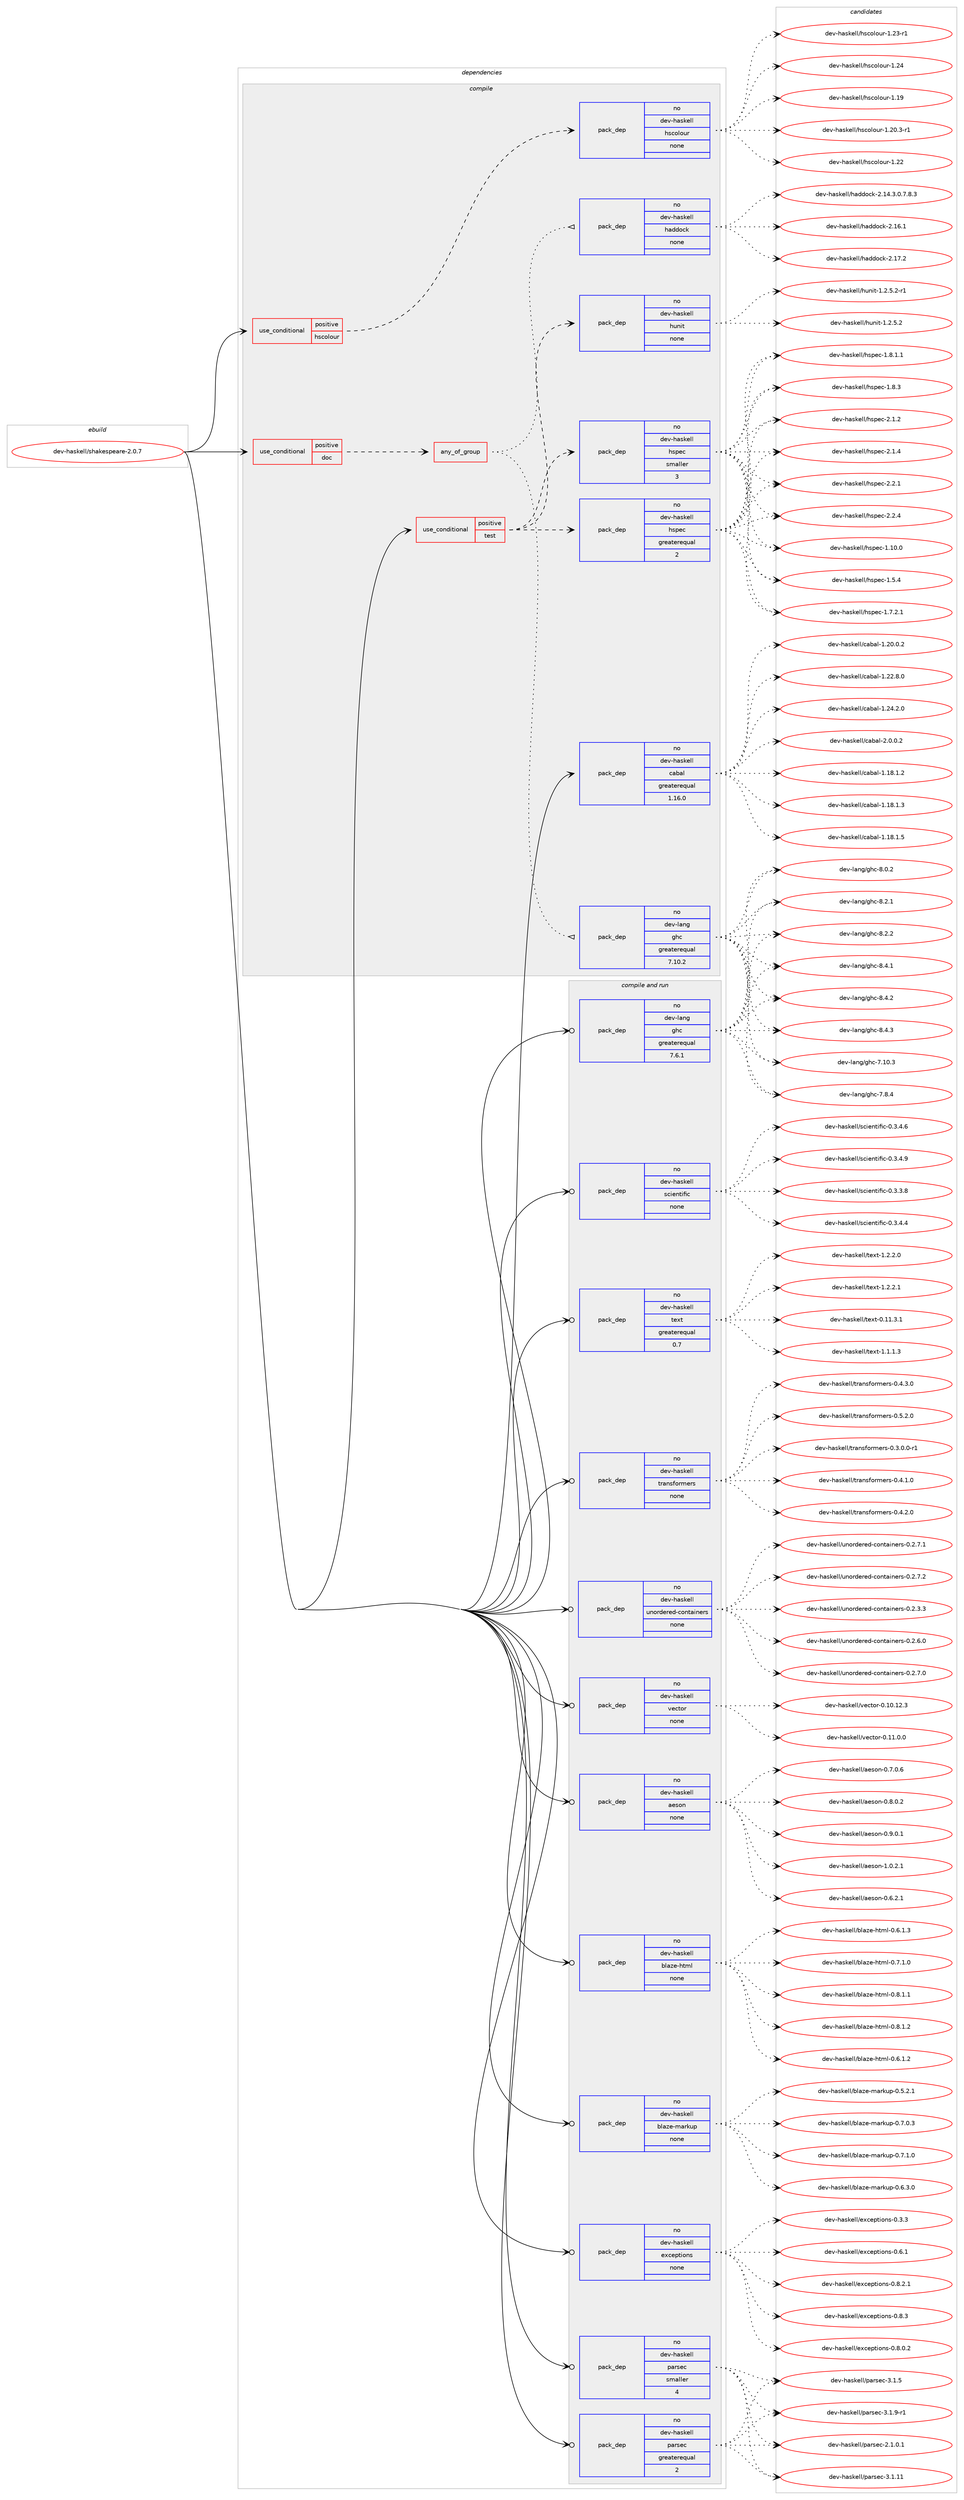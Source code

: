 digraph prolog {

# *************
# Graph options
# *************

newrank=true;
concentrate=true;
compound=true;
graph [rankdir=LR,fontname=Helvetica,fontsize=10,ranksep=1.5];#, ranksep=2.5, nodesep=0.2];
edge  [arrowhead=vee];
node  [fontname=Helvetica,fontsize=10];

# **********
# The ebuild
# **********

subgraph cluster_leftcol {
color=gray;
rank=same;
label=<<i>ebuild</i>>;
id [label="dev-haskell/shakespeare-2.0.7", color=red, width=4, href="../dev-haskell/shakespeare-2.0.7.svg"];
}

# ****************
# The dependencies
# ****************

subgraph cluster_midcol {
color=gray;
label=<<i>dependencies</i>>;
subgraph cluster_compile {
fillcolor="#eeeeee";
style=filled;
label=<<i>compile</i>>;
subgraph cond361370 {
dependency1343491 [label=<<TABLE BORDER="0" CELLBORDER="1" CELLSPACING="0" CELLPADDING="4"><TR><TD ROWSPAN="3" CELLPADDING="10">use_conditional</TD></TR><TR><TD>positive</TD></TR><TR><TD>doc</TD></TR></TABLE>>, shape=none, color=red];
subgraph any21514 {
dependency1343492 [label=<<TABLE BORDER="0" CELLBORDER="1" CELLSPACING="0" CELLPADDING="4"><TR><TD CELLPADDING="10">any_of_group</TD></TR></TABLE>>, shape=none, color=red];subgraph pack960055 {
dependency1343493 [label=<<TABLE BORDER="0" CELLBORDER="1" CELLSPACING="0" CELLPADDING="4" WIDTH="220"><TR><TD ROWSPAN="6" CELLPADDING="30">pack_dep</TD></TR><TR><TD WIDTH="110">no</TD></TR><TR><TD>dev-haskell</TD></TR><TR><TD>haddock</TD></TR><TR><TD>none</TD></TR><TR><TD></TD></TR></TABLE>>, shape=none, color=blue];
}
dependency1343492:e -> dependency1343493:w [weight=20,style="dotted",arrowhead="oinv"];
subgraph pack960056 {
dependency1343494 [label=<<TABLE BORDER="0" CELLBORDER="1" CELLSPACING="0" CELLPADDING="4" WIDTH="220"><TR><TD ROWSPAN="6" CELLPADDING="30">pack_dep</TD></TR><TR><TD WIDTH="110">no</TD></TR><TR><TD>dev-lang</TD></TR><TR><TD>ghc</TD></TR><TR><TD>greaterequal</TD></TR><TR><TD>7.10.2</TD></TR></TABLE>>, shape=none, color=blue];
}
dependency1343492:e -> dependency1343494:w [weight=20,style="dotted",arrowhead="oinv"];
}
dependency1343491:e -> dependency1343492:w [weight=20,style="dashed",arrowhead="vee"];
}
id:e -> dependency1343491:w [weight=20,style="solid",arrowhead="vee"];
subgraph cond361371 {
dependency1343495 [label=<<TABLE BORDER="0" CELLBORDER="1" CELLSPACING="0" CELLPADDING="4"><TR><TD ROWSPAN="3" CELLPADDING="10">use_conditional</TD></TR><TR><TD>positive</TD></TR><TR><TD>hscolour</TD></TR></TABLE>>, shape=none, color=red];
subgraph pack960057 {
dependency1343496 [label=<<TABLE BORDER="0" CELLBORDER="1" CELLSPACING="0" CELLPADDING="4" WIDTH="220"><TR><TD ROWSPAN="6" CELLPADDING="30">pack_dep</TD></TR><TR><TD WIDTH="110">no</TD></TR><TR><TD>dev-haskell</TD></TR><TR><TD>hscolour</TD></TR><TR><TD>none</TD></TR><TR><TD></TD></TR></TABLE>>, shape=none, color=blue];
}
dependency1343495:e -> dependency1343496:w [weight=20,style="dashed",arrowhead="vee"];
}
id:e -> dependency1343495:w [weight=20,style="solid",arrowhead="vee"];
subgraph cond361372 {
dependency1343497 [label=<<TABLE BORDER="0" CELLBORDER="1" CELLSPACING="0" CELLPADDING="4"><TR><TD ROWSPAN="3" CELLPADDING="10">use_conditional</TD></TR><TR><TD>positive</TD></TR><TR><TD>test</TD></TR></TABLE>>, shape=none, color=red];
subgraph pack960058 {
dependency1343498 [label=<<TABLE BORDER="0" CELLBORDER="1" CELLSPACING="0" CELLPADDING="4" WIDTH="220"><TR><TD ROWSPAN="6" CELLPADDING="30">pack_dep</TD></TR><TR><TD WIDTH="110">no</TD></TR><TR><TD>dev-haskell</TD></TR><TR><TD>hspec</TD></TR><TR><TD>greaterequal</TD></TR><TR><TD>2</TD></TR></TABLE>>, shape=none, color=blue];
}
dependency1343497:e -> dependency1343498:w [weight=20,style="dashed",arrowhead="vee"];
subgraph pack960059 {
dependency1343499 [label=<<TABLE BORDER="0" CELLBORDER="1" CELLSPACING="0" CELLPADDING="4" WIDTH="220"><TR><TD ROWSPAN="6" CELLPADDING="30">pack_dep</TD></TR><TR><TD WIDTH="110">no</TD></TR><TR><TD>dev-haskell</TD></TR><TR><TD>hspec</TD></TR><TR><TD>smaller</TD></TR><TR><TD>3</TD></TR></TABLE>>, shape=none, color=blue];
}
dependency1343497:e -> dependency1343499:w [weight=20,style="dashed",arrowhead="vee"];
subgraph pack960060 {
dependency1343500 [label=<<TABLE BORDER="0" CELLBORDER="1" CELLSPACING="0" CELLPADDING="4" WIDTH="220"><TR><TD ROWSPAN="6" CELLPADDING="30">pack_dep</TD></TR><TR><TD WIDTH="110">no</TD></TR><TR><TD>dev-haskell</TD></TR><TR><TD>hunit</TD></TR><TR><TD>none</TD></TR><TR><TD></TD></TR></TABLE>>, shape=none, color=blue];
}
dependency1343497:e -> dependency1343500:w [weight=20,style="dashed",arrowhead="vee"];
}
id:e -> dependency1343497:w [weight=20,style="solid",arrowhead="vee"];
subgraph pack960061 {
dependency1343501 [label=<<TABLE BORDER="0" CELLBORDER="1" CELLSPACING="0" CELLPADDING="4" WIDTH="220"><TR><TD ROWSPAN="6" CELLPADDING="30">pack_dep</TD></TR><TR><TD WIDTH="110">no</TD></TR><TR><TD>dev-haskell</TD></TR><TR><TD>cabal</TD></TR><TR><TD>greaterequal</TD></TR><TR><TD>1.16.0</TD></TR></TABLE>>, shape=none, color=blue];
}
id:e -> dependency1343501:w [weight=20,style="solid",arrowhead="vee"];
}
subgraph cluster_compileandrun {
fillcolor="#eeeeee";
style=filled;
label=<<i>compile and run</i>>;
subgraph pack960062 {
dependency1343502 [label=<<TABLE BORDER="0" CELLBORDER="1" CELLSPACING="0" CELLPADDING="4" WIDTH="220"><TR><TD ROWSPAN="6" CELLPADDING="30">pack_dep</TD></TR><TR><TD WIDTH="110">no</TD></TR><TR><TD>dev-haskell</TD></TR><TR><TD>aeson</TD></TR><TR><TD>none</TD></TR><TR><TD></TD></TR></TABLE>>, shape=none, color=blue];
}
id:e -> dependency1343502:w [weight=20,style="solid",arrowhead="odotvee"];
subgraph pack960063 {
dependency1343503 [label=<<TABLE BORDER="0" CELLBORDER="1" CELLSPACING="0" CELLPADDING="4" WIDTH="220"><TR><TD ROWSPAN="6" CELLPADDING="30">pack_dep</TD></TR><TR><TD WIDTH="110">no</TD></TR><TR><TD>dev-haskell</TD></TR><TR><TD>blaze-html</TD></TR><TR><TD>none</TD></TR><TR><TD></TD></TR></TABLE>>, shape=none, color=blue];
}
id:e -> dependency1343503:w [weight=20,style="solid",arrowhead="odotvee"];
subgraph pack960064 {
dependency1343504 [label=<<TABLE BORDER="0" CELLBORDER="1" CELLSPACING="0" CELLPADDING="4" WIDTH="220"><TR><TD ROWSPAN="6" CELLPADDING="30">pack_dep</TD></TR><TR><TD WIDTH="110">no</TD></TR><TR><TD>dev-haskell</TD></TR><TR><TD>blaze-markup</TD></TR><TR><TD>none</TD></TR><TR><TD></TD></TR></TABLE>>, shape=none, color=blue];
}
id:e -> dependency1343504:w [weight=20,style="solid",arrowhead="odotvee"];
subgraph pack960065 {
dependency1343505 [label=<<TABLE BORDER="0" CELLBORDER="1" CELLSPACING="0" CELLPADDING="4" WIDTH="220"><TR><TD ROWSPAN="6" CELLPADDING="30">pack_dep</TD></TR><TR><TD WIDTH="110">no</TD></TR><TR><TD>dev-haskell</TD></TR><TR><TD>exceptions</TD></TR><TR><TD>none</TD></TR><TR><TD></TD></TR></TABLE>>, shape=none, color=blue];
}
id:e -> dependency1343505:w [weight=20,style="solid",arrowhead="odotvee"];
subgraph pack960066 {
dependency1343506 [label=<<TABLE BORDER="0" CELLBORDER="1" CELLSPACING="0" CELLPADDING="4" WIDTH="220"><TR><TD ROWSPAN="6" CELLPADDING="30">pack_dep</TD></TR><TR><TD WIDTH="110">no</TD></TR><TR><TD>dev-haskell</TD></TR><TR><TD>parsec</TD></TR><TR><TD>greaterequal</TD></TR><TR><TD>2</TD></TR></TABLE>>, shape=none, color=blue];
}
id:e -> dependency1343506:w [weight=20,style="solid",arrowhead="odotvee"];
subgraph pack960067 {
dependency1343507 [label=<<TABLE BORDER="0" CELLBORDER="1" CELLSPACING="0" CELLPADDING="4" WIDTH="220"><TR><TD ROWSPAN="6" CELLPADDING="30">pack_dep</TD></TR><TR><TD WIDTH="110">no</TD></TR><TR><TD>dev-haskell</TD></TR><TR><TD>parsec</TD></TR><TR><TD>smaller</TD></TR><TR><TD>4</TD></TR></TABLE>>, shape=none, color=blue];
}
id:e -> dependency1343507:w [weight=20,style="solid",arrowhead="odotvee"];
subgraph pack960068 {
dependency1343508 [label=<<TABLE BORDER="0" CELLBORDER="1" CELLSPACING="0" CELLPADDING="4" WIDTH="220"><TR><TD ROWSPAN="6" CELLPADDING="30">pack_dep</TD></TR><TR><TD WIDTH="110">no</TD></TR><TR><TD>dev-haskell</TD></TR><TR><TD>scientific</TD></TR><TR><TD>none</TD></TR><TR><TD></TD></TR></TABLE>>, shape=none, color=blue];
}
id:e -> dependency1343508:w [weight=20,style="solid",arrowhead="odotvee"];
subgraph pack960069 {
dependency1343509 [label=<<TABLE BORDER="0" CELLBORDER="1" CELLSPACING="0" CELLPADDING="4" WIDTH="220"><TR><TD ROWSPAN="6" CELLPADDING="30">pack_dep</TD></TR><TR><TD WIDTH="110">no</TD></TR><TR><TD>dev-haskell</TD></TR><TR><TD>text</TD></TR><TR><TD>greaterequal</TD></TR><TR><TD>0.7</TD></TR></TABLE>>, shape=none, color=blue];
}
id:e -> dependency1343509:w [weight=20,style="solid",arrowhead="odotvee"];
subgraph pack960070 {
dependency1343510 [label=<<TABLE BORDER="0" CELLBORDER="1" CELLSPACING="0" CELLPADDING="4" WIDTH="220"><TR><TD ROWSPAN="6" CELLPADDING="30">pack_dep</TD></TR><TR><TD WIDTH="110">no</TD></TR><TR><TD>dev-haskell</TD></TR><TR><TD>transformers</TD></TR><TR><TD>none</TD></TR><TR><TD></TD></TR></TABLE>>, shape=none, color=blue];
}
id:e -> dependency1343510:w [weight=20,style="solid",arrowhead="odotvee"];
subgraph pack960071 {
dependency1343511 [label=<<TABLE BORDER="0" CELLBORDER="1" CELLSPACING="0" CELLPADDING="4" WIDTH="220"><TR><TD ROWSPAN="6" CELLPADDING="30">pack_dep</TD></TR><TR><TD WIDTH="110">no</TD></TR><TR><TD>dev-haskell</TD></TR><TR><TD>unordered-containers</TD></TR><TR><TD>none</TD></TR><TR><TD></TD></TR></TABLE>>, shape=none, color=blue];
}
id:e -> dependency1343511:w [weight=20,style="solid",arrowhead="odotvee"];
subgraph pack960072 {
dependency1343512 [label=<<TABLE BORDER="0" CELLBORDER="1" CELLSPACING="0" CELLPADDING="4" WIDTH="220"><TR><TD ROWSPAN="6" CELLPADDING="30">pack_dep</TD></TR><TR><TD WIDTH="110">no</TD></TR><TR><TD>dev-haskell</TD></TR><TR><TD>vector</TD></TR><TR><TD>none</TD></TR><TR><TD></TD></TR></TABLE>>, shape=none, color=blue];
}
id:e -> dependency1343512:w [weight=20,style="solid",arrowhead="odotvee"];
subgraph pack960073 {
dependency1343513 [label=<<TABLE BORDER="0" CELLBORDER="1" CELLSPACING="0" CELLPADDING="4" WIDTH="220"><TR><TD ROWSPAN="6" CELLPADDING="30">pack_dep</TD></TR><TR><TD WIDTH="110">no</TD></TR><TR><TD>dev-lang</TD></TR><TR><TD>ghc</TD></TR><TR><TD>greaterequal</TD></TR><TR><TD>7.6.1</TD></TR></TABLE>>, shape=none, color=blue];
}
id:e -> dependency1343513:w [weight=20,style="solid",arrowhead="odotvee"];
}
subgraph cluster_run {
fillcolor="#eeeeee";
style=filled;
label=<<i>run</i>>;
}
}

# **************
# The candidates
# **************

subgraph cluster_choices {
rank=same;
color=gray;
label=<<i>candidates</i>>;

subgraph choice960055 {
color=black;
nodesep=1;
choice1001011184510497115107101108108471049710010011199107455046495246514648465546564651 [label="dev-haskell/haddock-2.14.3.0.7.8.3", color=red, width=4,href="../dev-haskell/haddock-2.14.3.0.7.8.3.svg"];
choice100101118451049711510710110810847104971001001119910745504649544649 [label="dev-haskell/haddock-2.16.1", color=red, width=4,href="../dev-haskell/haddock-2.16.1.svg"];
choice100101118451049711510710110810847104971001001119910745504649554650 [label="dev-haskell/haddock-2.17.2", color=red, width=4,href="../dev-haskell/haddock-2.17.2.svg"];
dependency1343493:e -> choice1001011184510497115107101108108471049710010011199107455046495246514648465546564651:w [style=dotted,weight="100"];
dependency1343493:e -> choice100101118451049711510710110810847104971001001119910745504649544649:w [style=dotted,weight="100"];
dependency1343493:e -> choice100101118451049711510710110810847104971001001119910745504649554650:w [style=dotted,weight="100"];
}
subgraph choice960056 {
color=black;
nodesep=1;
choice1001011184510897110103471031049945554649484651 [label="dev-lang/ghc-7.10.3", color=red, width=4,href="../dev-lang/ghc-7.10.3.svg"];
choice10010111845108971101034710310499455546564652 [label="dev-lang/ghc-7.8.4", color=red, width=4,href="../dev-lang/ghc-7.8.4.svg"];
choice10010111845108971101034710310499455646484650 [label="dev-lang/ghc-8.0.2", color=red, width=4,href="../dev-lang/ghc-8.0.2.svg"];
choice10010111845108971101034710310499455646504649 [label="dev-lang/ghc-8.2.1", color=red, width=4,href="../dev-lang/ghc-8.2.1.svg"];
choice10010111845108971101034710310499455646504650 [label="dev-lang/ghc-8.2.2", color=red, width=4,href="../dev-lang/ghc-8.2.2.svg"];
choice10010111845108971101034710310499455646524649 [label="dev-lang/ghc-8.4.1", color=red, width=4,href="../dev-lang/ghc-8.4.1.svg"];
choice10010111845108971101034710310499455646524650 [label="dev-lang/ghc-8.4.2", color=red, width=4,href="../dev-lang/ghc-8.4.2.svg"];
choice10010111845108971101034710310499455646524651 [label="dev-lang/ghc-8.4.3", color=red, width=4,href="../dev-lang/ghc-8.4.3.svg"];
dependency1343494:e -> choice1001011184510897110103471031049945554649484651:w [style=dotted,weight="100"];
dependency1343494:e -> choice10010111845108971101034710310499455546564652:w [style=dotted,weight="100"];
dependency1343494:e -> choice10010111845108971101034710310499455646484650:w [style=dotted,weight="100"];
dependency1343494:e -> choice10010111845108971101034710310499455646504649:w [style=dotted,weight="100"];
dependency1343494:e -> choice10010111845108971101034710310499455646504650:w [style=dotted,weight="100"];
dependency1343494:e -> choice10010111845108971101034710310499455646524649:w [style=dotted,weight="100"];
dependency1343494:e -> choice10010111845108971101034710310499455646524650:w [style=dotted,weight="100"];
dependency1343494:e -> choice10010111845108971101034710310499455646524651:w [style=dotted,weight="100"];
}
subgraph choice960057 {
color=black;
nodesep=1;
choice100101118451049711510710110810847104115991111081111171144549464957 [label="dev-haskell/hscolour-1.19", color=red, width=4,href="../dev-haskell/hscolour-1.19.svg"];
choice10010111845104971151071011081084710411599111108111117114454946504846514511449 [label="dev-haskell/hscolour-1.20.3-r1", color=red, width=4,href="../dev-haskell/hscolour-1.20.3-r1.svg"];
choice100101118451049711510710110810847104115991111081111171144549465050 [label="dev-haskell/hscolour-1.22", color=red, width=4,href="../dev-haskell/hscolour-1.22.svg"];
choice1001011184510497115107101108108471041159911110811111711445494650514511449 [label="dev-haskell/hscolour-1.23-r1", color=red, width=4,href="../dev-haskell/hscolour-1.23-r1.svg"];
choice100101118451049711510710110810847104115991111081111171144549465052 [label="dev-haskell/hscolour-1.24", color=red, width=4,href="../dev-haskell/hscolour-1.24.svg"];
dependency1343496:e -> choice100101118451049711510710110810847104115991111081111171144549464957:w [style=dotted,weight="100"];
dependency1343496:e -> choice10010111845104971151071011081084710411599111108111117114454946504846514511449:w [style=dotted,weight="100"];
dependency1343496:e -> choice100101118451049711510710110810847104115991111081111171144549465050:w [style=dotted,weight="100"];
dependency1343496:e -> choice1001011184510497115107101108108471041159911110811111711445494650514511449:w [style=dotted,weight="100"];
dependency1343496:e -> choice100101118451049711510710110810847104115991111081111171144549465052:w [style=dotted,weight="100"];
}
subgraph choice960058 {
color=black;
nodesep=1;
choice1001011184510497115107101108108471041151121019945494649484648 [label="dev-haskell/hspec-1.10.0", color=red, width=4,href="../dev-haskell/hspec-1.10.0.svg"];
choice10010111845104971151071011081084710411511210199454946534652 [label="dev-haskell/hspec-1.5.4", color=red, width=4,href="../dev-haskell/hspec-1.5.4.svg"];
choice100101118451049711510710110810847104115112101994549465546504649 [label="dev-haskell/hspec-1.7.2.1", color=red, width=4,href="../dev-haskell/hspec-1.7.2.1.svg"];
choice100101118451049711510710110810847104115112101994549465646494649 [label="dev-haskell/hspec-1.8.1.1", color=red, width=4,href="../dev-haskell/hspec-1.8.1.1.svg"];
choice10010111845104971151071011081084710411511210199454946564651 [label="dev-haskell/hspec-1.8.3", color=red, width=4,href="../dev-haskell/hspec-1.8.3.svg"];
choice10010111845104971151071011081084710411511210199455046494650 [label="dev-haskell/hspec-2.1.2", color=red, width=4,href="../dev-haskell/hspec-2.1.2.svg"];
choice10010111845104971151071011081084710411511210199455046494652 [label="dev-haskell/hspec-2.1.4", color=red, width=4,href="../dev-haskell/hspec-2.1.4.svg"];
choice10010111845104971151071011081084710411511210199455046504649 [label="dev-haskell/hspec-2.2.1", color=red, width=4,href="../dev-haskell/hspec-2.2.1.svg"];
choice10010111845104971151071011081084710411511210199455046504652 [label="dev-haskell/hspec-2.2.4", color=red, width=4,href="../dev-haskell/hspec-2.2.4.svg"];
dependency1343498:e -> choice1001011184510497115107101108108471041151121019945494649484648:w [style=dotted,weight="100"];
dependency1343498:e -> choice10010111845104971151071011081084710411511210199454946534652:w [style=dotted,weight="100"];
dependency1343498:e -> choice100101118451049711510710110810847104115112101994549465546504649:w [style=dotted,weight="100"];
dependency1343498:e -> choice100101118451049711510710110810847104115112101994549465646494649:w [style=dotted,weight="100"];
dependency1343498:e -> choice10010111845104971151071011081084710411511210199454946564651:w [style=dotted,weight="100"];
dependency1343498:e -> choice10010111845104971151071011081084710411511210199455046494650:w [style=dotted,weight="100"];
dependency1343498:e -> choice10010111845104971151071011081084710411511210199455046494652:w [style=dotted,weight="100"];
dependency1343498:e -> choice10010111845104971151071011081084710411511210199455046504649:w [style=dotted,weight="100"];
dependency1343498:e -> choice10010111845104971151071011081084710411511210199455046504652:w [style=dotted,weight="100"];
}
subgraph choice960059 {
color=black;
nodesep=1;
choice1001011184510497115107101108108471041151121019945494649484648 [label="dev-haskell/hspec-1.10.0", color=red, width=4,href="../dev-haskell/hspec-1.10.0.svg"];
choice10010111845104971151071011081084710411511210199454946534652 [label="dev-haskell/hspec-1.5.4", color=red, width=4,href="../dev-haskell/hspec-1.5.4.svg"];
choice100101118451049711510710110810847104115112101994549465546504649 [label="dev-haskell/hspec-1.7.2.1", color=red, width=4,href="../dev-haskell/hspec-1.7.2.1.svg"];
choice100101118451049711510710110810847104115112101994549465646494649 [label="dev-haskell/hspec-1.8.1.1", color=red, width=4,href="../dev-haskell/hspec-1.8.1.1.svg"];
choice10010111845104971151071011081084710411511210199454946564651 [label="dev-haskell/hspec-1.8.3", color=red, width=4,href="../dev-haskell/hspec-1.8.3.svg"];
choice10010111845104971151071011081084710411511210199455046494650 [label="dev-haskell/hspec-2.1.2", color=red, width=4,href="../dev-haskell/hspec-2.1.2.svg"];
choice10010111845104971151071011081084710411511210199455046494652 [label="dev-haskell/hspec-2.1.4", color=red, width=4,href="../dev-haskell/hspec-2.1.4.svg"];
choice10010111845104971151071011081084710411511210199455046504649 [label="dev-haskell/hspec-2.2.1", color=red, width=4,href="../dev-haskell/hspec-2.2.1.svg"];
choice10010111845104971151071011081084710411511210199455046504652 [label="dev-haskell/hspec-2.2.4", color=red, width=4,href="../dev-haskell/hspec-2.2.4.svg"];
dependency1343499:e -> choice1001011184510497115107101108108471041151121019945494649484648:w [style=dotted,weight="100"];
dependency1343499:e -> choice10010111845104971151071011081084710411511210199454946534652:w [style=dotted,weight="100"];
dependency1343499:e -> choice100101118451049711510710110810847104115112101994549465546504649:w [style=dotted,weight="100"];
dependency1343499:e -> choice100101118451049711510710110810847104115112101994549465646494649:w [style=dotted,weight="100"];
dependency1343499:e -> choice10010111845104971151071011081084710411511210199454946564651:w [style=dotted,weight="100"];
dependency1343499:e -> choice10010111845104971151071011081084710411511210199455046494650:w [style=dotted,weight="100"];
dependency1343499:e -> choice10010111845104971151071011081084710411511210199455046494652:w [style=dotted,weight="100"];
dependency1343499:e -> choice10010111845104971151071011081084710411511210199455046504649:w [style=dotted,weight="100"];
dependency1343499:e -> choice10010111845104971151071011081084710411511210199455046504652:w [style=dotted,weight="100"];
}
subgraph choice960060 {
color=black;
nodesep=1;
choice1001011184510497115107101108108471041171101051164549465046534650 [label="dev-haskell/hunit-1.2.5.2", color=red, width=4,href="../dev-haskell/hunit-1.2.5.2.svg"];
choice10010111845104971151071011081084710411711010511645494650465346504511449 [label="dev-haskell/hunit-1.2.5.2-r1", color=red, width=4,href="../dev-haskell/hunit-1.2.5.2-r1.svg"];
dependency1343500:e -> choice1001011184510497115107101108108471041171101051164549465046534650:w [style=dotted,weight="100"];
dependency1343500:e -> choice10010111845104971151071011081084710411711010511645494650465346504511449:w [style=dotted,weight="100"];
}
subgraph choice960061 {
color=black;
nodesep=1;
choice10010111845104971151071011081084799979897108454946495646494650 [label="dev-haskell/cabal-1.18.1.2", color=red, width=4,href="../dev-haskell/cabal-1.18.1.2.svg"];
choice10010111845104971151071011081084799979897108454946495646494651 [label="dev-haskell/cabal-1.18.1.3", color=red, width=4,href="../dev-haskell/cabal-1.18.1.3.svg"];
choice10010111845104971151071011081084799979897108454946495646494653 [label="dev-haskell/cabal-1.18.1.5", color=red, width=4,href="../dev-haskell/cabal-1.18.1.5.svg"];
choice10010111845104971151071011081084799979897108454946504846484650 [label="dev-haskell/cabal-1.20.0.2", color=red, width=4,href="../dev-haskell/cabal-1.20.0.2.svg"];
choice10010111845104971151071011081084799979897108454946505046564648 [label="dev-haskell/cabal-1.22.8.0", color=red, width=4,href="../dev-haskell/cabal-1.22.8.0.svg"];
choice10010111845104971151071011081084799979897108454946505246504648 [label="dev-haskell/cabal-1.24.2.0", color=red, width=4,href="../dev-haskell/cabal-1.24.2.0.svg"];
choice100101118451049711510710110810847999798971084550464846484650 [label="dev-haskell/cabal-2.0.0.2", color=red, width=4,href="../dev-haskell/cabal-2.0.0.2.svg"];
dependency1343501:e -> choice10010111845104971151071011081084799979897108454946495646494650:w [style=dotted,weight="100"];
dependency1343501:e -> choice10010111845104971151071011081084799979897108454946495646494651:w [style=dotted,weight="100"];
dependency1343501:e -> choice10010111845104971151071011081084799979897108454946495646494653:w [style=dotted,weight="100"];
dependency1343501:e -> choice10010111845104971151071011081084799979897108454946504846484650:w [style=dotted,weight="100"];
dependency1343501:e -> choice10010111845104971151071011081084799979897108454946505046564648:w [style=dotted,weight="100"];
dependency1343501:e -> choice10010111845104971151071011081084799979897108454946505246504648:w [style=dotted,weight="100"];
dependency1343501:e -> choice100101118451049711510710110810847999798971084550464846484650:w [style=dotted,weight="100"];
}
subgraph choice960062 {
color=black;
nodesep=1;
choice100101118451049711510710110810847971011151111104548465446504649 [label="dev-haskell/aeson-0.6.2.1", color=red, width=4,href="../dev-haskell/aeson-0.6.2.1.svg"];
choice100101118451049711510710110810847971011151111104548465546484654 [label="dev-haskell/aeson-0.7.0.6", color=red, width=4,href="../dev-haskell/aeson-0.7.0.6.svg"];
choice100101118451049711510710110810847971011151111104548465646484650 [label="dev-haskell/aeson-0.8.0.2", color=red, width=4,href="../dev-haskell/aeson-0.8.0.2.svg"];
choice100101118451049711510710110810847971011151111104548465746484649 [label="dev-haskell/aeson-0.9.0.1", color=red, width=4,href="../dev-haskell/aeson-0.9.0.1.svg"];
choice100101118451049711510710110810847971011151111104549464846504649 [label="dev-haskell/aeson-1.0.2.1", color=red, width=4,href="../dev-haskell/aeson-1.0.2.1.svg"];
dependency1343502:e -> choice100101118451049711510710110810847971011151111104548465446504649:w [style=dotted,weight="100"];
dependency1343502:e -> choice100101118451049711510710110810847971011151111104548465546484654:w [style=dotted,weight="100"];
dependency1343502:e -> choice100101118451049711510710110810847971011151111104548465646484650:w [style=dotted,weight="100"];
dependency1343502:e -> choice100101118451049711510710110810847971011151111104548465746484649:w [style=dotted,weight="100"];
dependency1343502:e -> choice100101118451049711510710110810847971011151111104549464846504649:w [style=dotted,weight="100"];
}
subgraph choice960063 {
color=black;
nodesep=1;
choice1001011184510497115107101108108479810897122101451041161091084548465446494650 [label="dev-haskell/blaze-html-0.6.1.2", color=red, width=4,href="../dev-haskell/blaze-html-0.6.1.2.svg"];
choice1001011184510497115107101108108479810897122101451041161091084548465446494651 [label="dev-haskell/blaze-html-0.6.1.3", color=red, width=4,href="../dev-haskell/blaze-html-0.6.1.3.svg"];
choice1001011184510497115107101108108479810897122101451041161091084548465546494648 [label="dev-haskell/blaze-html-0.7.1.0", color=red, width=4,href="../dev-haskell/blaze-html-0.7.1.0.svg"];
choice1001011184510497115107101108108479810897122101451041161091084548465646494649 [label="dev-haskell/blaze-html-0.8.1.1", color=red, width=4,href="../dev-haskell/blaze-html-0.8.1.1.svg"];
choice1001011184510497115107101108108479810897122101451041161091084548465646494650 [label="dev-haskell/blaze-html-0.8.1.2", color=red, width=4,href="../dev-haskell/blaze-html-0.8.1.2.svg"];
dependency1343503:e -> choice1001011184510497115107101108108479810897122101451041161091084548465446494650:w [style=dotted,weight="100"];
dependency1343503:e -> choice1001011184510497115107101108108479810897122101451041161091084548465446494651:w [style=dotted,weight="100"];
dependency1343503:e -> choice1001011184510497115107101108108479810897122101451041161091084548465546494648:w [style=dotted,weight="100"];
dependency1343503:e -> choice1001011184510497115107101108108479810897122101451041161091084548465646494649:w [style=dotted,weight="100"];
dependency1343503:e -> choice1001011184510497115107101108108479810897122101451041161091084548465646494650:w [style=dotted,weight="100"];
}
subgraph choice960064 {
color=black;
nodesep=1;
choice100101118451049711510710110810847981089712210145109971141071171124548465346504649 [label="dev-haskell/blaze-markup-0.5.2.1", color=red, width=4,href="../dev-haskell/blaze-markup-0.5.2.1.svg"];
choice100101118451049711510710110810847981089712210145109971141071171124548465446514648 [label="dev-haskell/blaze-markup-0.6.3.0", color=red, width=4,href="../dev-haskell/blaze-markup-0.6.3.0.svg"];
choice100101118451049711510710110810847981089712210145109971141071171124548465546484651 [label="dev-haskell/blaze-markup-0.7.0.3", color=red, width=4,href="../dev-haskell/blaze-markup-0.7.0.3.svg"];
choice100101118451049711510710110810847981089712210145109971141071171124548465546494648 [label="dev-haskell/blaze-markup-0.7.1.0", color=red, width=4,href="../dev-haskell/blaze-markup-0.7.1.0.svg"];
dependency1343504:e -> choice100101118451049711510710110810847981089712210145109971141071171124548465346504649:w [style=dotted,weight="100"];
dependency1343504:e -> choice100101118451049711510710110810847981089712210145109971141071171124548465446514648:w [style=dotted,weight="100"];
dependency1343504:e -> choice100101118451049711510710110810847981089712210145109971141071171124548465546484651:w [style=dotted,weight="100"];
dependency1343504:e -> choice100101118451049711510710110810847981089712210145109971141071171124548465546494648:w [style=dotted,weight="100"];
}
subgraph choice960065 {
color=black;
nodesep=1;
choice10010111845104971151071011081084710112099101112116105111110115454846514651 [label="dev-haskell/exceptions-0.3.3", color=red, width=4,href="../dev-haskell/exceptions-0.3.3.svg"];
choice10010111845104971151071011081084710112099101112116105111110115454846544649 [label="dev-haskell/exceptions-0.6.1", color=red, width=4,href="../dev-haskell/exceptions-0.6.1.svg"];
choice100101118451049711510710110810847101120991011121161051111101154548465646484650 [label="dev-haskell/exceptions-0.8.0.2", color=red, width=4,href="../dev-haskell/exceptions-0.8.0.2.svg"];
choice100101118451049711510710110810847101120991011121161051111101154548465646504649 [label="dev-haskell/exceptions-0.8.2.1", color=red, width=4,href="../dev-haskell/exceptions-0.8.2.1.svg"];
choice10010111845104971151071011081084710112099101112116105111110115454846564651 [label="dev-haskell/exceptions-0.8.3", color=red, width=4,href="../dev-haskell/exceptions-0.8.3.svg"];
dependency1343505:e -> choice10010111845104971151071011081084710112099101112116105111110115454846514651:w [style=dotted,weight="100"];
dependency1343505:e -> choice10010111845104971151071011081084710112099101112116105111110115454846544649:w [style=dotted,weight="100"];
dependency1343505:e -> choice100101118451049711510710110810847101120991011121161051111101154548465646484650:w [style=dotted,weight="100"];
dependency1343505:e -> choice100101118451049711510710110810847101120991011121161051111101154548465646504649:w [style=dotted,weight="100"];
dependency1343505:e -> choice10010111845104971151071011081084710112099101112116105111110115454846564651:w [style=dotted,weight="100"];
}
subgraph choice960066 {
color=black;
nodesep=1;
choice10010111845104971151071011081084711297114115101994550464946484649 [label="dev-haskell/parsec-2.1.0.1", color=red, width=4,href="../dev-haskell/parsec-2.1.0.1.svg"];
choice100101118451049711510710110810847112971141151019945514649464949 [label="dev-haskell/parsec-3.1.11", color=red, width=4,href="../dev-haskell/parsec-3.1.11.svg"];
choice1001011184510497115107101108108471129711411510199455146494653 [label="dev-haskell/parsec-3.1.5", color=red, width=4,href="../dev-haskell/parsec-3.1.5.svg"];
choice10010111845104971151071011081084711297114115101994551464946574511449 [label="dev-haskell/parsec-3.1.9-r1", color=red, width=4,href="../dev-haskell/parsec-3.1.9-r1.svg"];
dependency1343506:e -> choice10010111845104971151071011081084711297114115101994550464946484649:w [style=dotted,weight="100"];
dependency1343506:e -> choice100101118451049711510710110810847112971141151019945514649464949:w [style=dotted,weight="100"];
dependency1343506:e -> choice1001011184510497115107101108108471129711411510199455146494653:w [style=dotted,weight="100"];
dependency1343506:e -> choice10010111845104971151071011081084711297114115101994551464946574511449:w [style=dotted,weight="100"];
}
subgraph choice960067 {
color=black;
nodesep=1;
choice10010111845104971151071011081084711297114115101994550464946484649 [label="dev-haskell/parsec-2.1.0.1", color=red, width=4,href="../dev-haskell/parsec-2.1.0.1.svg"];
choice100101118451049711510710110810847112971141151019945514649464949 [label="dev-haskell/parsec-3.1.11", color=red, width=4,href="../dev-haskell/parsec-3.1.11.svg"];
choice1001011184510497115107101108108471129711411510199455146494653 [label="dev-haskell/parsec-3.1.5", color=red, width=4,href="../dev-haskell/parsec-3.1.5.svg"];
choice10010111845104971151071011081084711297114115101994551464946574511449 [label="dev-haskell/parsec-3.1.9-r1", color=red, width=4,href="../dev-haskell/parsec-3.1.9-r1.svg"];
dependency1343507:e -> choice10010111845104971151071011081084711297114115101994550464946484649:w [style=dotted,weight="100"];
dependency1343507:e -> choice100101118451049711510710110810847112971141151019945514649464949:w [style=dotted,weight="100"];
dependency1343507:e -> choice1001011184510497115107101108108471129711411510199455146494653:w [style=dotted,weight="100"];
dependency1343507:e -> choice10010111845104971151071011081084711297114115101994551464946574511449:w [style=dotted,weight="100"];
}
subgraph choice960068 {
color=black;
nodesep=1;
choice10010111845104971151071011081084711599105101110116105102105994548465146514656 [label="dev-haskell/scientific-0.3.3.8", color=red, width=4,href="../dev-haskell/scientific-0.3.3.8.svg"];
choice10010111845104971151071011081084711599105101110116105102105994548465146524652 [label="dev-haskell/scientific-0.3.4.4", color=red, width=4,href="../dev-haskell/scientific-0.3.4.4.svg"];
choice10010111845104971151071011081084711599105101110116105102105994548465146524654 [label="dev-haskell/scientific-0.3.4.6", color=red, width=4,href="../dev-haskell/scientific-0.3.4.6.svg"];
choice10010111845104971151071011081084711599105101110116105102105994548465146524657 [label="dev-haskell/scientific-0.3.4.9", color=red, width=4,href="../dev-haskell/scientific-0.3.4.9.svg"];
dependency1343508:e -> choice10010111845104971151071011081084711599105101110116105102105994548465146514656:w [style=dotted,weight="100"];
dependency1343508:e -> choice10010111845104971151071011081084711599105101110116105102105994548465146524652:w [style=dotted,weight="100"];
dependency1343508:e -> choice10010111845104971151071011081084711599105101110116105102105994548465146524654:w [style=dotted,weight="100"];
dependency1343508:e -> choice10010111845104971151071011081084711599105101110116105102105994548465146524657:w [style=dotted,weight="100"];
}
subgraph choice960069 {
color=black;
nodesep=1;
choice100101118451049711510710110810847116101120116454846494946514649 [label="dev-haskell/text-0.11.3.1", color=red, width=4,href="../dev-haskell/text-0.11.3.1.svg"];
choice1001011184510497115107101108108471161011201164549464946494651 [label="dev-haskell/text-1.1.1.3", color=red, width=4,href="../dev-haskell/text-1.1.1.3.svg"];
choice1001011184510497115107101108108471161011201164549465046504648 [label="dev-haskell/text-1.2.2.0", color=red, width=4,href="../dev-haskell/text-1.2.2.0.svg"];
choice1001011184510497115107101108108471161011201164549465046504649 [label="dev-haskell/text-1.2.2.1", color=red, width=4,href="../dev-haskell/text-1.2.2.1.svg"];
dependency1343509:e -> choice100101118451049711510710110810847116101120116454846494946514649:w [style=dotted,weight="100"];
dependency1343509:e -> choice1001011184510497115107101108108471161011201164549464946494651:w [style=dotted,weight="100"];
dependency1343509:e -> choice1001011184510497115107101108108471161011201164549465046504648:w [style=dotted,weight="100"];
dependency1343509:e -> choice1001011184510497115107101108108471161011201164549465046504649:w [style=dotted,weight="100"];
}
subgraph choice960070 {
color=black;
nodesep=1;
choice1001011184510497115107101108108471161149711011510211111410910111411545484651464846484511449 [label="dev-haskell/transformers-0.3.0.0-r1", color=red, width=4,href="../dev-haskell/transformers-0.3.0.0-r1.svg"];
choice100101118451049711510710110810847116114971101151021111141091011141154548465246494648 [label="dev-haskell/transformers-0.4.1.0", color=red, width=4,href="../dev-haskell/transformers-0.4.1.0.svg"];
choice100101118451049711510710110810847116114971101151021111141091011141154548465246504648 [label="dev-haskell/transformers-0.4.2.0", color=red, width=4,href="../dev-haskell/transformers-0.4.2.0.svg"];
choice100101118451049711510710110810847116114971101151021111141091011141154548465246514648 [label="dev-haskell/transformers-0.4.3.0", color=red, width=4,href="../dev-haskell/transformers-0.4.3.0.svg"];
choice100101118451049711510710110810847116114971101151021111141091011141154548465346504648 [label="dev-haskell/transformers-0.5.2.0", color=red, width=4,href="../dev-haskell/transformers-0.5.2.0.svg"];
dependency1343510:e -> choice1001011184510497115107101108108471161149711011510211111410910111411545484651464846484511449:w [style=dotted,weight="100"];
dependency1343510:e -> choice100101118451049711510710110810847116114971101151021111141091011141154548465246494648:w [style=dotted,weight="100"];
dependency1343510:e -> choice100101118451049711510710110810847116114971101151021111141091011141154548465246504648:w [style=dotted,weight="100"];
dependency1343510:e -> choice100101118451049711510710110810847116114971101151021111141091011141154548465246514648:w [style=dotted,weight="100"];
dependency1343510:e -> choice100101118451049711510710110810847116114971101151021111141091011141154548465346504648:w [style=dotted,weight="100"];
}
subgraph choice960071 {
color=black;
nodesep=1;
choice1001011184510497115107101108108471171101111141001011141011004599111110116971051101011141154548465046514651 [label="dev-haskell/unordered-containers-0.2.3.3", color=red, width=4,href="../dev-haskell/unordered-containers-0.2.3.3.svg"];
choice1001011184510497115107101108108471171101111141001011141011004599111110116971051101011141154548465046544648 [label="dev-haskell/unordered-containers-0.2.6.0", color=red, width=4,href="../dev-haskell/unordered-containers-0.2.6.0.svg"];
choice1001011184510497115107101108108471171101111141001011141011004599111110116971051101011141154548465046554648 [label="dev-haskell/unordered-containers-0.2.7.0", color=red, width=4,href="../dev-haskell/unordered-containers-0.2.7.0.svg"];
choice1001011184510497115107101108108471171101111141001011141011004599111110116971051101011141154548465046554649 [label="dev-haskell/unordered-containers-0.2.7.1", color=red, width=4,href="../dev-haskell/unordered-containers-0.2.7.1.svg"];
choice1001011184510497115107101108108471171101111141001011141011004599111110116971051101011141154548465046554650 [label="dev-haskell/unordered-containers-0.2.7.2", color=red, width=4,href="../dev-haskell/unordered-containers-0.2.7.2.svg"];
dependency1343511:e -> choice1001011184510497115107101108108471171101111141001011141011004599111110116971051101011141154548465046514651:w [style=dotted,weight="100"];
dependency1343511:e -> choice1001011184510497115107101108108471171101111141001011141011004599111110116971051101011141154548465046544648:w [style=dotted,weight="100"];
dependency1343511:e -> choice1001011184510497115107101108108471171101111141001011141011004599111110116971051101011141154548465046554648:w [style=dotted,weight="100"];
dependency1343511:e -> choice1001011184510497115107101108108471171101111141001011141011004599111110116971051101011141154548465046554649:w [style=dotted,weight="100"];
dependency1343511:e -> choice1001011184510497115107101108108471171101111141001011141011004599111110116971051101011141154548465046554650:w [style=dotted,weight="100"];
}
subgraph choice960072 {
color=black;
nodesep=1;
choice1001011184510497115107101108108471181019911611111445484649484649504651 [label="dev-haskell/vector-0.10.12.3", color=red, width=4,href="../dev-haskell/vector-0.10.12.3.svg"];
choice10010111845104971151071011081084711810199116111114454846494946484648 [label="dev-haskell/vector-0.11.0.0", color=red, width=4,href="../dev-haskell/vector-0.11.0.0.svg"];
dependency1343512:e -> choice1001011184510497115107101108108471181019911611111445484649484649504651:w [style=dotted,weight="100"];
dependency1343512:e -> choice10010111845104971151071011081084711810199116111114454846494946484648:w [style=dotted,weight="100"];
}
subgraph choice960073 {
color=black;
nodesep=1;
choice1001011184510897110103471031049945554649484651 [label="dev-lang/ghc-7.10.3", color=red, width=4,href="../dev-lang/ghc-7.10.3.svg"];
choice10010111845108971101034710310499455546564652 [label="dev-lang/ghc-7.8.4", color=red, width=4,href="../dev-lang/ghc-7.8.4.svg"];
choice10010111845108971101034710310499455646484650 [label="dev-lang/ghc-8.0.2", color=red, width=4,href="../dev-lang/ghc-8.0.2.svg"];
choice10010111845108971101034710310499455646504649 [label="dev-lang/ghc-8.2.1", color=red, width=4,href="../dev-lang/ghc-8.2.1.svg"];
choice10010111845108971101034710310499455646504650 [label="dev-lang/ghc-8.2.2", color=red, width=4,href="../dev-lang/ghc-8.2.2.svg"];
choice10010111845108971101034710310499455646524649 [label="dev-lang/ghc-8.4.1", color=red, width=4,href="../dev-lang/ghc-8.4.1.svg"];
choice10010111845108971101034710310499455646524650 [label="dev-lang/ghc-8.4.2", color=red, width=4,href="../dev-lang/ghc-8.4.2.svg"];
choice10010111845108971101034710310499455646524651 [label="dev-lang/ghc-8.4.3", color=red, width=4,href="../dev-lang/ghc-8.4.3.svg"];
dependency1343513:e -> choice1001011184510897110103471031049945554649484651:w [style=dotted,weight="100"];
dependency1343513:e -> choice10010111845108971101034710310499455546564652:w [style=dotted,weight="100"];
dependency1343513:e -> choice10010111845108971101034710310499455646484650:w [style=dotted,weight="100"];
dependency1343513:e -> choice10010111845108971101034710310499455646504649:w [style=dotted,weight="100"];
dependency1343513:e -> choice10010111845108971101034710310499455646504650:w [style=dotted,weight="100"];
dependency1343513:e -> choice10010111845108971101034710310499455646524649:w [style=dotted,weight="100"];
dependency1343513:e -> choice10010111845108971101034710310499455646524650:w [style=dotted,weight="100"];
dependency1343513:e -> choice10010111845108971101034710310499455646524651:w [style=dotted,weight="100"];
}
}

}
